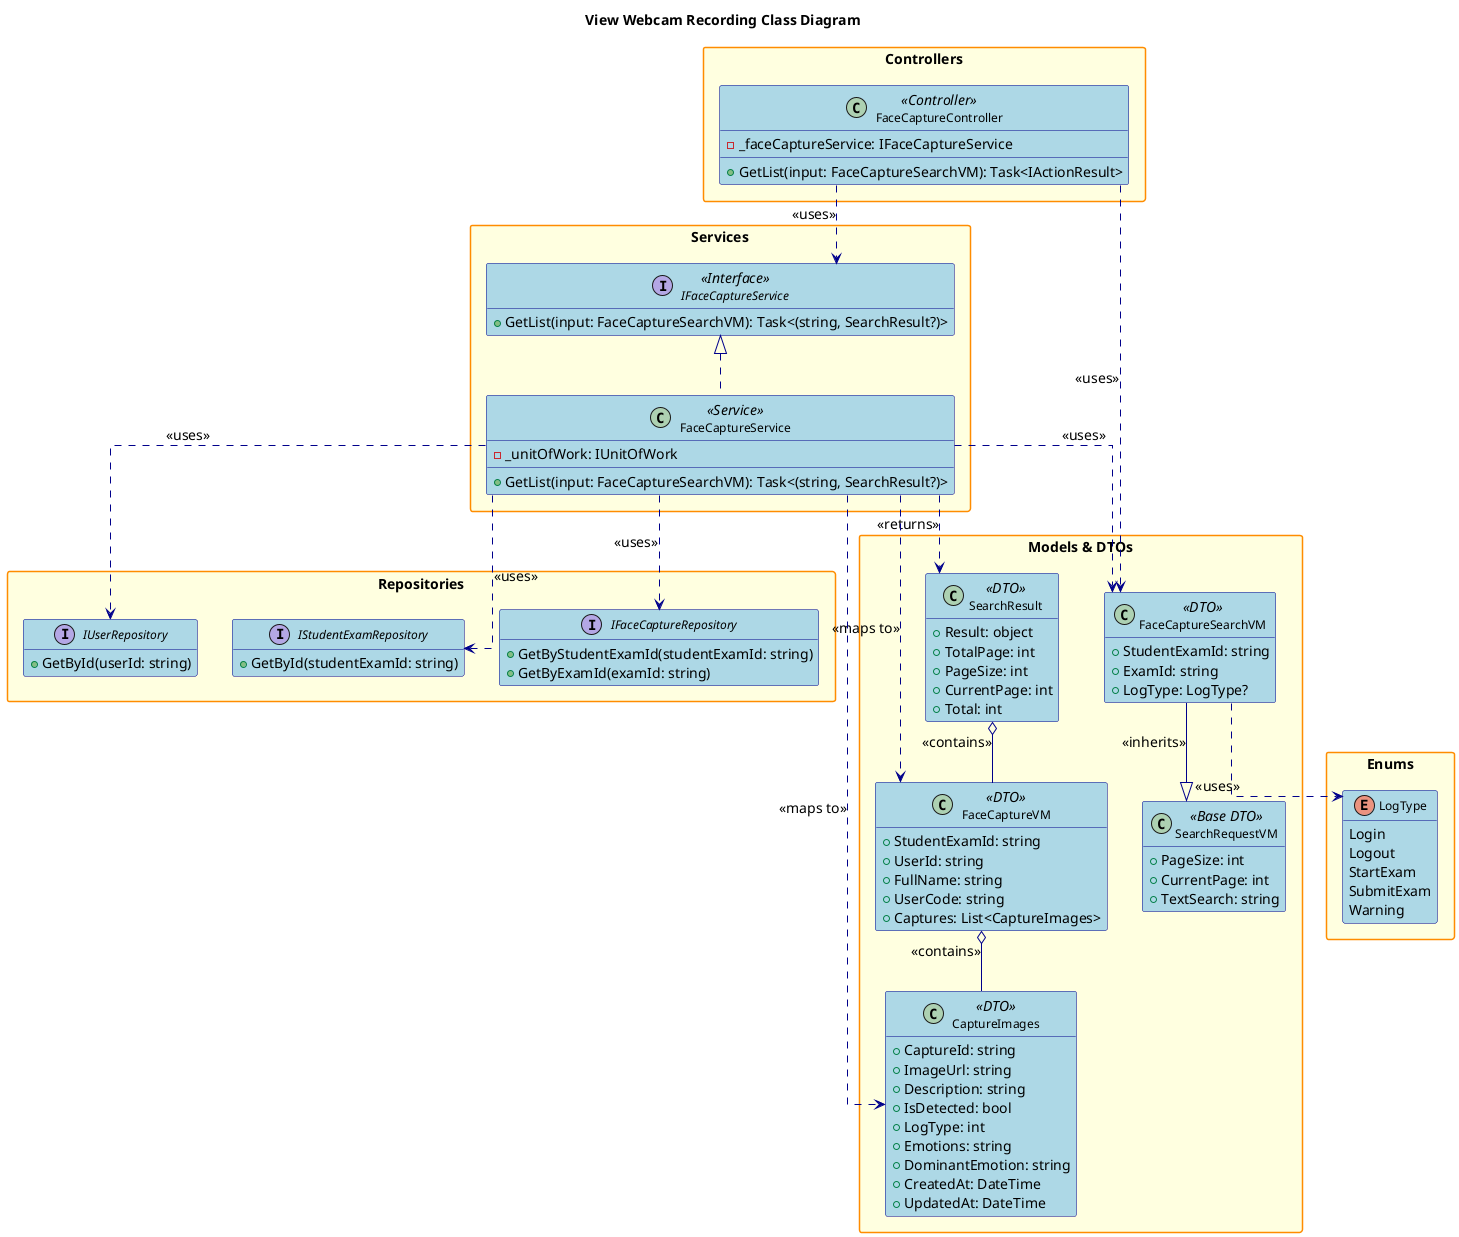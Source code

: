 @startuml
' Class Diagram for View Webcam Recording Feature (giống dạng View List Role)

title View Webcam Recording Class Diagram

hide empty members
skinparam packageStyle rectangle
skinparam linetype ortho
skinparam defaultFontSize 14
skinparam defaultFontName Arial
skinparam classFontSize 12
skinparam classFontName Arial
skinparam noteFontSize 11
skinparam noteFontName Arial

skinparam class {
    BackgroundColor LightBlue
    BorderColor DarkBlue
    ArrowColor DarkBlue
    FontSize 12
}

skinparam package {
    BackgroundColor LightYellow
    BorderColor DarkOrange
    FontSize 14
    FontStyle bold
}

skinparam interface {
    BackgroundColor LightGreen
    BorderColor DarkGreen
    FontSize 12
}

skinparam enum {
    BackgroundColor LightCyan
    BorderColor DarkCyan
    FontSize 12
}

package "Controllers" {
    class FaceCaptureController <<Controller>> {
        - _faceCaptureService: IFaceCaptureService
        + GetList(input: FaceCaptureSearchVM): Task<IActionResult>
    }
}

package "Services" {
    interface IFaceCaptureService <<Interface>> {
        + GetList(input: FaceCaptureSearchVM): Task<(string, SearchResult?)>
    }
    class FaceCaptureService <<Service>> {
        - _unitOfWork: IUnitOfWork
        + GetList(input: FaceCaptureSearchVM): Task<(string, SearchResult?)>
    }
}

package "Repositories" {
    interface IFaceCaptureRepository {
        + GetByStudentExamId(studentExamId: string)
        + GetByExamId(examId: string)
    }
    interface IStudentExamRepository {
        + GetById(studentExamId: string)
    }
    interface IUserRepository {
        + GetById(userId: string)
    }
}

package "Models & DTOs" {
    class FaceCaptureSearchVM <<DTO>> {
        + StudentExamId: string
        + ExamId: string
        + LogType: LogType?
    }
    class SearchRequestVM <<Base DTO>> {
        + PageSize: int
        + CurrentPage: int
        + TextSearch: string
    }
    class FaceCaptureVM <<DTO>> {
        + StudentExamId: string
        + UserId: string
        + FullName: string
        + UserCode: string
        + Captures: List<CaptureImages>
    }
    class CaptureImages <<DTO>> {
        + CaptureId: string
        + ImageUrl: string
        + Description: string
        + IsDetected: bool
        + LogType: int
        + Emotions: string
        + DominantEmotion: string
        + CreatedAt: DateTime
        + UpdatedAt: DateTime
    }
    class SearchResult <<DTO>> {
        + Result: object
        + TotalPage: int
        + PageSize: int
        + CurrentPage: int
        + Total: int
    }
}

package "Enums" {
    enum LogType {
        Login
        Logout
        StartExam
        SubmitExam
        Warning
    }
}

' Relationships
FaceCaptureController ..> IFaceCaptureService : <<uses>>
FaceCaptureController ..> FaceCaptureSearchVM : <<uses>>
IFaceCaptureService <|.. FaceCaptureService
FaceCaptureService ..> IFaceCaptureRepository : <<uses>>
FaceCaptureService ..> IStudentExamRepository : <<uses>>
FaceCaptureService ..> IUserRepository : <<uses>>
FaceCaptureService ..> FaceCaptureSearchVM : <<uses>>
FaceCaptureService ..> SearchResult : <<returns>>
FaceCaptureService ..> FaceCaptureVM : <<maps to>>
FaceCaptureService ..> CaptureImages : <<maps to>>
FaceCaptureSearchVM --|> SearchRequestVM : <<inherits>>
FaceCaptureSearchVM ..> LogType : <<uses>>
FaceCaptureVM o-- CaptureImages : <<contains>>
SearchResult o-- FaceCaptureVM : <<contains>>

@enduml